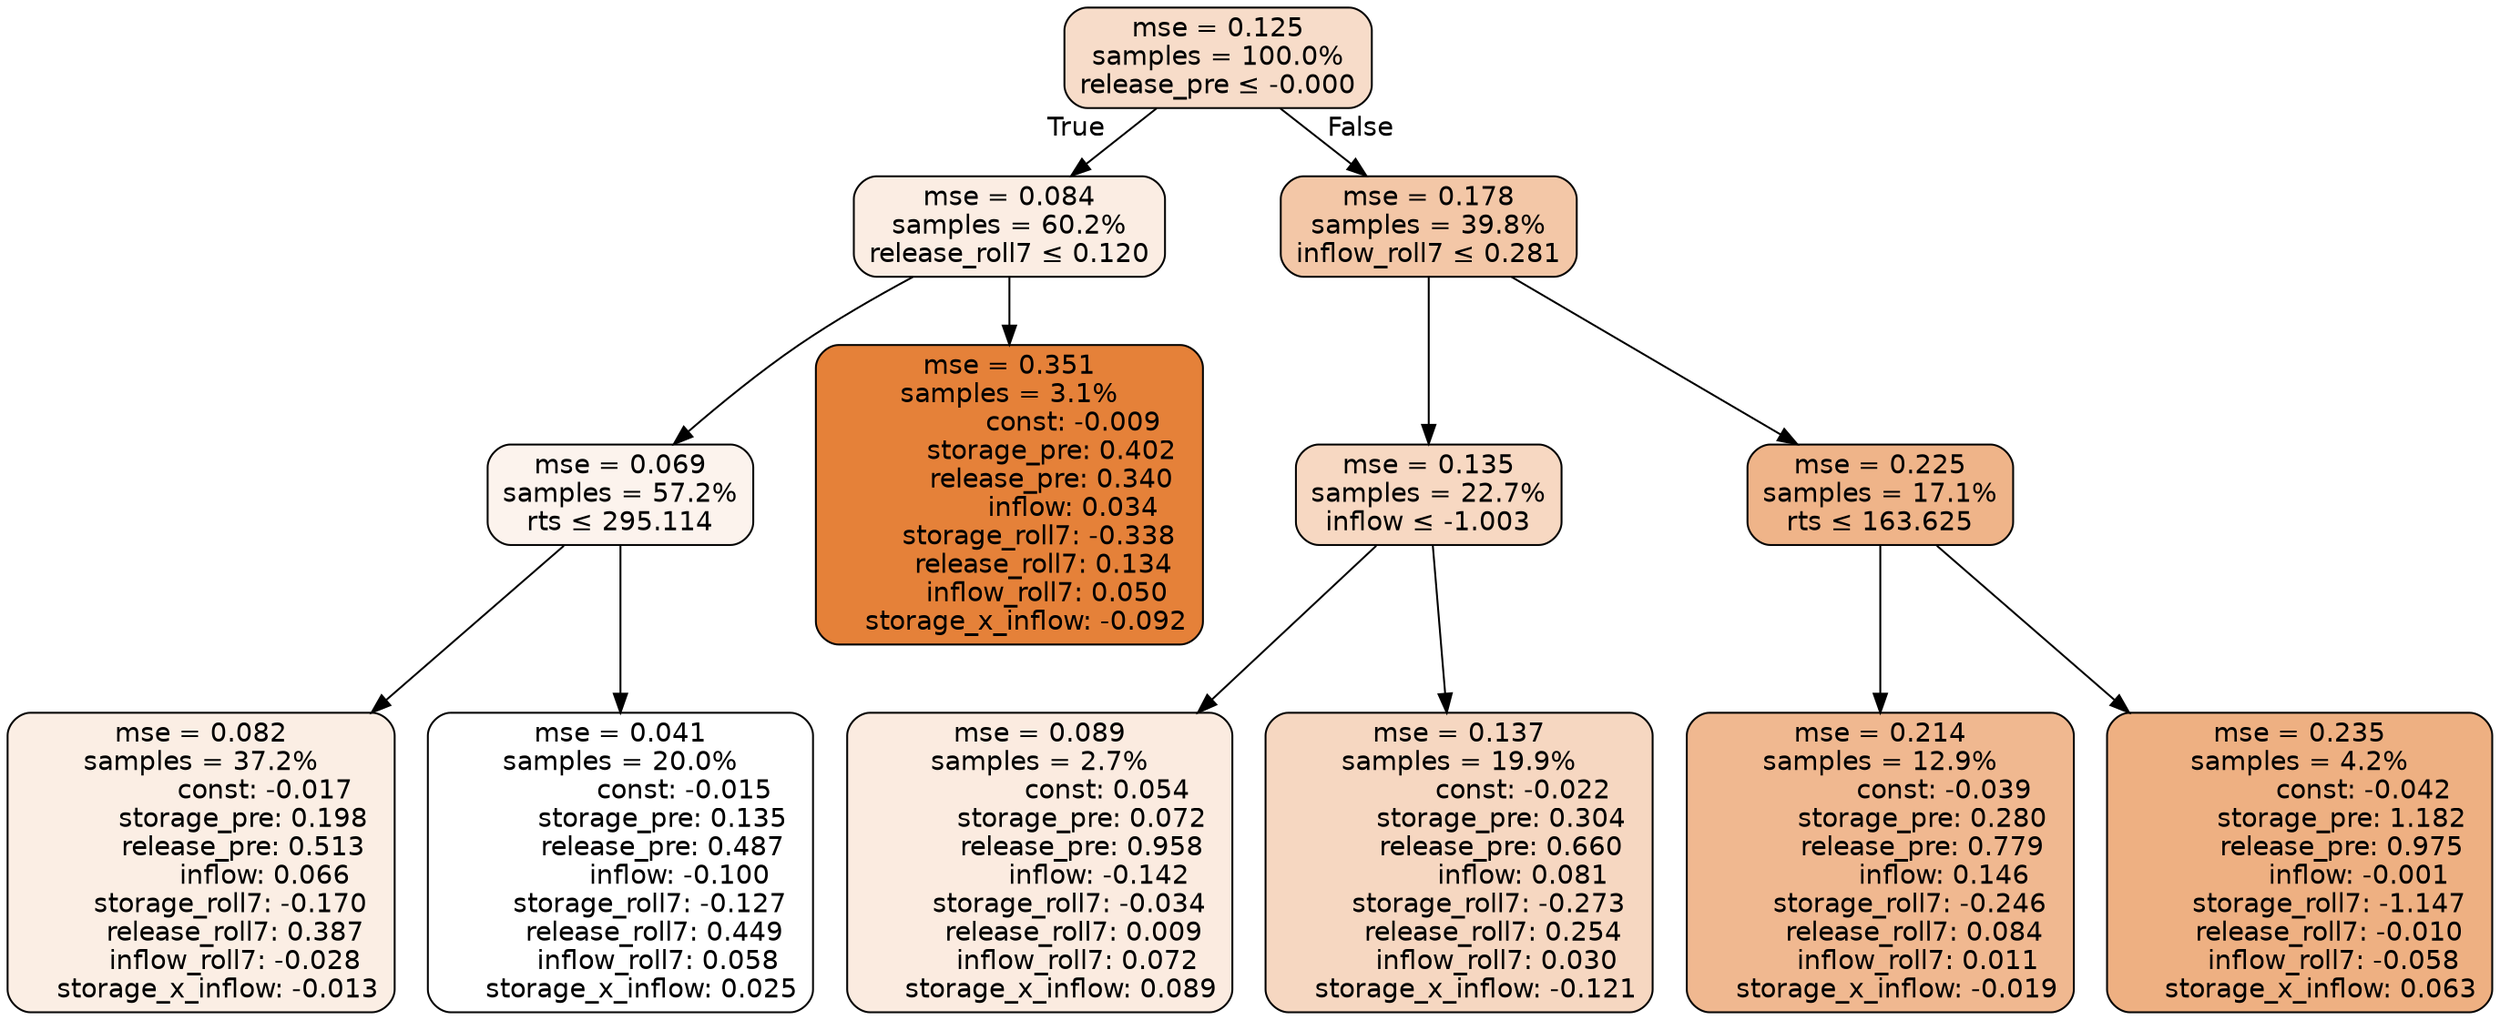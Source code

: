 digraph tree {
bgcolor="transparent"
node [shape=rectangle, style="filled, rounded", color="black", fontname=helvetica] ;
edge [fontname=helvetica] ;
	"0" [label="mse = 0.125
samples = 100.0%
release_pre &le; -0.000", fillcolor="#f7dcc9"]
	"1" [label="mse = 0.084
samples = 60.2%
release_roll7 &le; 0.120", fillcolor="#fbede3"]
	"2" [label="mse = 0.069
samples = 57.2%
rts &le; 295.114", fillcolor="#fcf3ed"]
	"3" [label="mse = 0.082
samples = 37.2%
               const: -0.017
          storage_pre: 0.198
          release_pre: 0.513
               inflow: 0.066
       storage_roll7: -0.170
        release_roll7: 0.387
        inflow_roll7: -0.028
    storage_x_inflow: -0.013", fillcolor="#fbeee4"]
	"4" [label="mse = 0.041
samples = 20.0%
               const: -0.015
          storage_pre: 0.135
          release_pre: 0.487
              inflow: -0.100
       storage_roll7: -0.127
        release_roll7: 0.449
         inflow_roll7: 0.058
     storage_x_inflow: 0.025", fillcolor="#ffffff"]
	"5" [label="mse = 0.351
samples = 3.1%
               const: -0.009
          storage_pre: 0.402
          release_pre: 0.340
               inflow: 0.034
       storage_roll7: -0.338
        release_roll7: 0.134
         inflow_roll7: 0.050
    storage_x_inflow: -0.092", fillcolor="#e58139"]
	"6" [label="mse = 0.178
samples = 39.8%
inflow_roll7 &le; 0.281", fillcolor="#f3c7a7"]
	"7" [label="mse = 0.135
samples = 22.7%
inflow &le; -1.003", fillcolor="#f7d8c2"]
	"8" [label="mse = 0.089
samples = 2.7%
                const: 0.054
          storage_pre: 0.072
          release_pre: 0.958
              inflow: -0.142
       storage_roll7: -0.034
        release_roll7: 0.009
         inflow_roll7: 0.072
     storage_x_inflow: 0.089", fillcolor="#fbebe0"]
	"9" [label="mse = 0.137
samples = 19.9%
               const: -0.022
          storage_pre: 0.304
          release_pre: 0.660
               inflow: 0.081
       storage_roll7: -0.273
        release_roll7: 0.254
         inflow_roll7: 0.030
    storage_x_inflow: -0.121", fillcolor="#f6d7c1"]
	"10" [label="mse = 0.225
samples = 17.1%
rts &le; 163.625", fillcolor="#efb489"]
	"11" [label="mse = 0.214
samples = 12.9%
               const: -0.039
          storage_pre: 0.280
          release_pre: 0.779
               inflow: 0.146
       storage_roll7: -0.246
        release_roll7: 0.084
         inflow_roll7: 0.011
    storage_x_inflow: -0.019", fillcolor="#f0b890"]
	"12" [label="mse = 0.235
samples = 4.2%
               const: -0.042
          storage_pre: 1.182
          release_pre: 0.975
              inflow: -0.001
       storage_roll7: -1.147
       release_roll7: -0.010
        inflow_roll7: -0.058
     storage_x_inflow: 0.063", fillcolor="#eeb082"]

	"0" -> "1" [labeldistance=2.5, labelangle=45, headlabel="True"]
	"1" -> "2"
	"2" -> "3"
	"2" -> "4"
	"1" -> "5"
	"0" -> "6" [labeldistance=2.5, labelangle=-45, headlabel="False"]
	"6" -> "7"
	"7" -> "8"
	"7" -> "9"
	"6" -> "10"
	"10" -> "11"
	"10" -> "12"
}